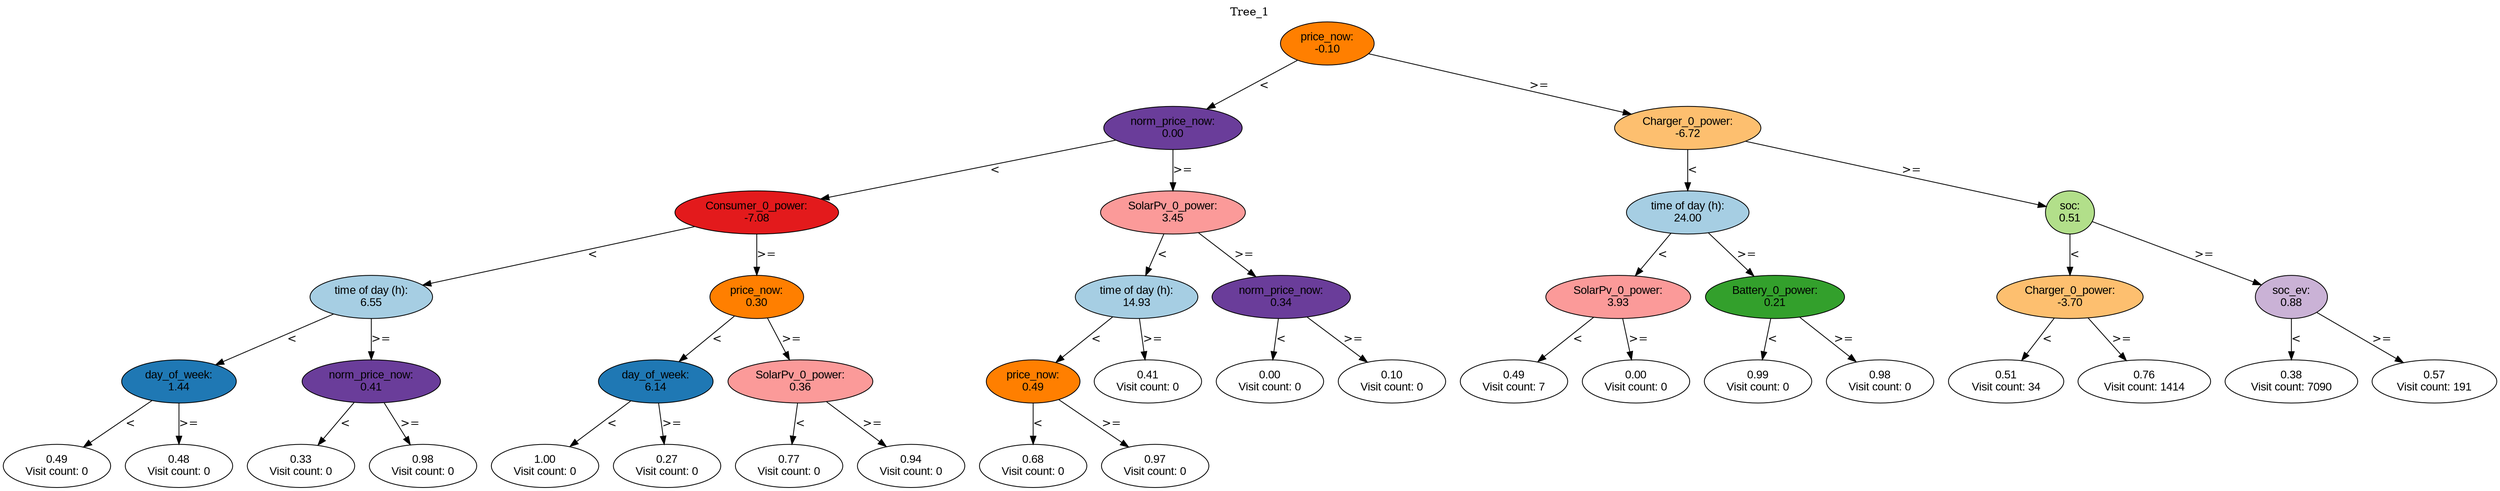 digraph BST {
    node [fontname="Arial" style=filled colorscheme=paired12];
    0 [ label = "price_now:
-0.10" fillcolor=8];
    1 [ label = "norm_price_now:
0.00" fillcolor=10];
    2 [ label = "Consumer_0_power:
-7.08" fillcolor=6];
    3 [ label = "time of day (h):
6.55" fillcolor=1];
    4 [ label = "day_of_week:
1.44" fillcolor=2];
    5 [ label = "0.49
Visit count: 0" fillcolor=white];
    6 [ label = "0.48
Visit count: 0" fillcolor=white];
    7 [ label = "norm_price_now:
0.41" fillcolor=10];
    8 [ label = "0.33
Visit count: 0" fillcolor=white];
    9 [ label = "0.98
Visit count: 0" fillcolor=white];
    10 [ label = "price_now:
0.30" fillcolor=8];
    11 [ label = "day_of_week:
6.14" fillcolor=2];
    12 [ label = "1.00
Visit count: 0" fillcolor=white];
    13 [ label = "0.27
Visit count: 0" fillcolor=white];
    14 [ label = "SolarPv_0_power:
0.36" fillcolor=5];
    15 [ label = "0.77
Visit count: 0" fillcolor=white];
    16 [ label = "0.94
Visit count: 0" fillcolor=white];
    17 [ label = "SolarPv_0_power:
3.45" fillcolor=5];
    18 [ label = "time of day (h):
14.93" fillcolor=1];
    19 [ label = "price_now:
0.49" fillcolor=8];
    20 [ label = "0.68
Visit count: 0" fillcolor=white];
    21 [ label = "0.97
Visit count: 0" fillcolor=white];
    22 [ label = "0.41
Visit count: 0" fillcolor=white];
    23 [ label = "norm_price_now:
0.34" fillcolor=10];
    24 [ label = "0.00
Visit count: 0" fillcolor=white];
    25 [ label = "0.10
Visit count: 0" fillcolor=white];
    26 [ label = "Charger_0_power:
-6.72" fillcolor=7];
    27 [ label = "time of day (h):
24.00" fillcolor=1];
    28 [ label = "SolarPv_0_power:
3.93" fillcolor=5];
    29 [ label = "0.49
Visit count: 7" fillcolor=white];
    30 [ label = "0.00
Visit count: 0" fillcolor=white];
    31 [ label = "Battery_0_power:
0.21" fillcolor=4];
    32 [ label = "0.99
Visit count: 0" fillcolor=white];
    33 [ label = "0.98
Visit count: 0" fillcolor=white];
    34 [ label = "soc:
0.51" fillcolor=3];
    35 [ label = "Charger_0_power:
-3.70" fillcolor=7];
    36 [ label = "0.51
Visit count: 34" fillcolor=white];
    37 [ label = "0.76
Visit count: 1414" fillcolor=white];
    38 [ label = "soc_ev:
0.88" fillcolor=9];
    39 [ label = "0.38
Visit count: 7090" fillcolor=white];
    40 [ label = "0.57
Visit count: 191" fillcolor=white];

    0  -> 1[ label = "<"];
    0  -> 26[ label = ">="];
    1  -> 2[ label = "<"];
    1  -> 17[ label = ">="];
    2  -> 3[ label = "<"];
    2  -> 10[ label = ">="];
    3  -> 4[ label = "<"];
    3  -> 7[ label = ">="];
    4  -> 5[ label = "<"];
    4  -> 6[ label = ">="];
    7  -> 8[ label = "<"];
    7  -> 9[ label = ">="];
    10  -> 11[ label = "<"];
    10  -> 14[ label = ">="];
    11  -> 12[ label = "<"];
    11  -> 13[ label = ">="];
    14  -> 15[ label = "<"];
    14  -> 16[ label = ">="];
    17  -> 18[ label = "<"];
    17  -> 23[ label = ">="];
    18  -> 19[ label = "<"];
    18  -> 22[ label = ">="];
    19  -> 20[ label = "<"];
    19  -> 21[ label = ">="];
    23  -> 24[ label = "<"];
    23  -> 25[ label = ">="];
    26  -> 27[ label = "<"];
    26  -> 34[ label = ">="];
    27  -> 28[ label = "<"];
    27  -> 31[ label = ">="];
    28  -> 29[ label = "<"];
    28  -> 30[ label = ">="];
    31  -> 32[ label = "<"];
    31  -> 33[ label = ">="];
    34  -> 35[ label = "<"];
    34  -> 38[ label = ">="];
    35  -> 36[ label = "<"];
    35  -> 37[ label = ">="];
    38  -> 39[ label = "<"];
    38  -> 40[ label = ">="];

    labelloc="t";
    label="Tree_1";
}